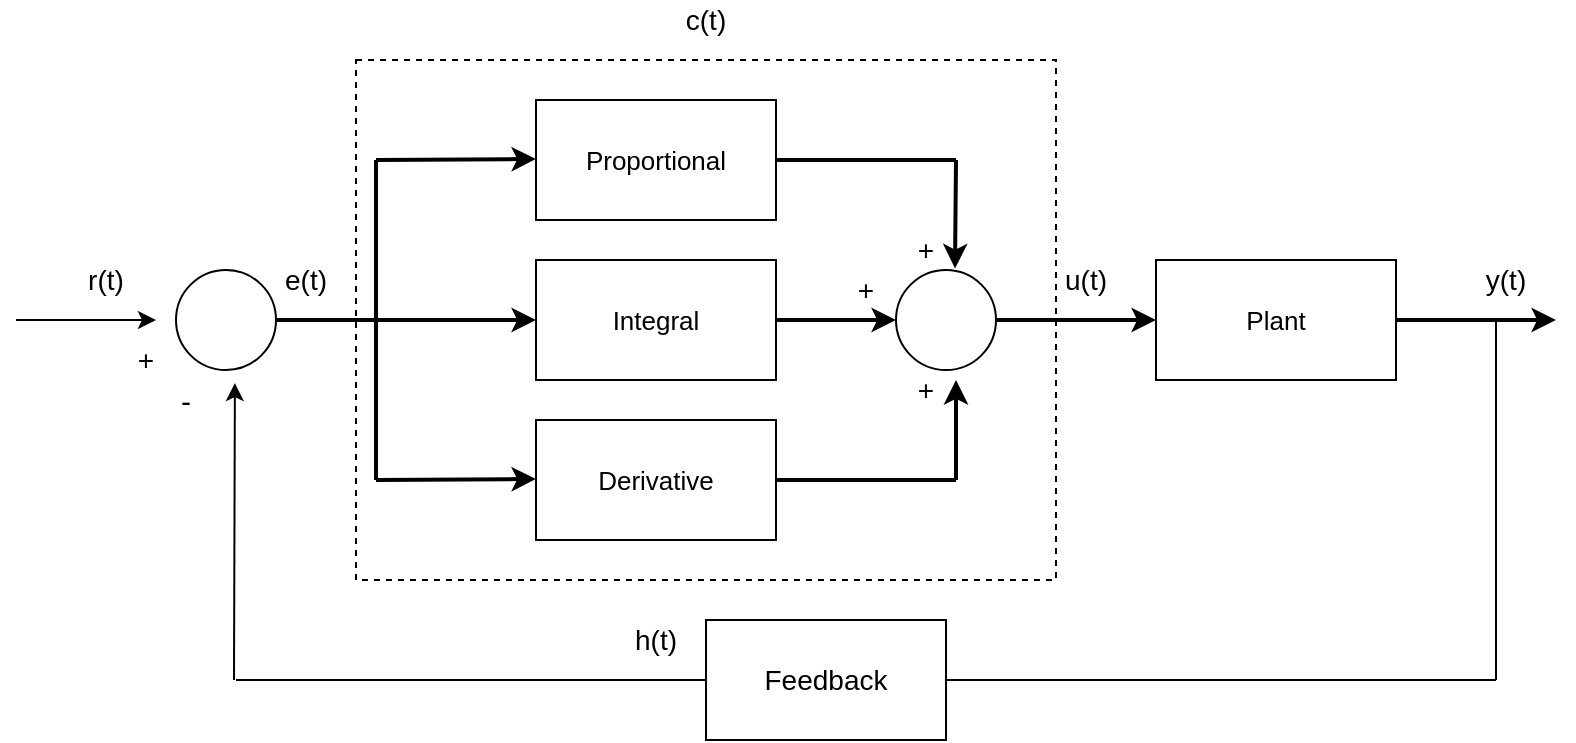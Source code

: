 <mxfile version="14.4.2" type="github">
  <diagram id="q8g100Bj4Fh_7mA7GeQ9" name="Page-1">
    <mxGraphModel dx="1729" dy="691" grid="1" gridSize="10" guides="1" tooltips="1" connect="1" arrows="1" fold="1" page="1" pageScale="1" pageWidth="850" pageHeight="1100" math="0" shadow="0">
      <root>
        <mxCell id="0" />
        <mxCell id="1" parent="0" />
        <mxCell id="KAjBXZ0OAR34AkEnUGPM-18" value="" style="rounded=0;whiteSpace=wrap;html=1;dashed=1;" vertex="1" parent="1">
          <mxGeometry x="190" y="150" width="350" height="260" as="geometry" />
        </mxCell>
        <mxCell id="KAjBXZ0OAR34AkEnUGPM-1" value="" style="endArrow=classic;html=1;" edge="1" parent="1">
          <mxGeometry width="50" height="50" relative="1" as="geometry">
            <mxPoint x="20" y="280" as="sourcePoint" />
            <mxPoint x="90" y="280" as="targetPoint" />
          </mxGeometry>
        </mxCell>
        <mxCell id="KAjBXZ0OAR34AkEnUGPM-2" value="" style="ellipse;whiteSpace=wrap;html=1;aspect=fixed;" vertex="1" parent="1">
          <mxGeometry x="100" y="255" width="50" height="50" as="geometry" />
        </mxCell>
        <mxCell id="KAjBXZ0OAR34AkEnUGPM-4" value="&lt;font style=&quot;font-size: 14px&quot;&gt;+&lt;/font&gt;" style="text;html=1;strokeColor=none;fillColor=none;align=center;verticalAlign=middle;whiteSpace=wrap;rounded=0;" vertex="1" parent="1">
          <mxGeometry x="70" y="290" width="30" height="20" as="geometry" />
        </mxCell>
        <mxCell id="KAjBXZ0OAR34AkEnUGPM-5" value="&lt;font style=&quot;font-size: 15px&quot;&gt;-&lt;/font&gt;" style="text;html=1;strokeColor=none;fillColor=none;align=center;verticalAlign=middle;whiteSpace=wrap;rounded=0;" vertex="1" parent="1">
          <mxGeometry x="90" y="310" width="30" height="20" as="geometry" />
        </mxCell>
        <mxCell id="KAjBXZ0OAR34AkEnUGPM-7" value="" style="endArrow=classic;html=1;exitX=1;exitY=0.5;exitDx=0;exitDy=0;strokeWidth=2;" edge="1" parent="1" source="KAjBXZ0OAR34AkEnUGPM-2">
          <mxGeometry width="50" height="50" relative="1" as="geometry">
            <mxPoint x="200" y="280" as="sourcePoint" />
            <mxPoint x="280" y="280" as="targetPoint" />
          </mxGeometry>
        </mxCell>
        <mxCell id="KAjBXZ0OAR34AkEnUGPM-27" value="" style="edgeStyle=orthogonalEdgeStyle;rounded=0;jumpSize=6;orthogonalLoop=1;jettySize=auto;html=1;strokeWidth=2;" edge="1" parent="1" source="KAjBXZ0OAR34AkEnUGPM-9" target="KAjBXZ0OAR34AkEnUGPM-26">
          <mxGeometry relative="1" as="geometry" />
        </mxCell>
        <mxCell id="KAjBXZ0OAR34AkEnUGPM-9" value="&lt;font style=&quot;font-size: 13px&quot;&gt;Integral&lt;/font&gt;" style="rounded=0;whiteSpace=wrap;html=1;" vertex="1" parent="1">
          <mxGeometry x="280" y="250" width="120" height="60" as="geometry" />
        </mxCell>
        <mxCell id="KAjBXZ0OAR34AkEnUGPM-10" value="&lt;font style=&quot;font-size: 13px&quot;&gt;Proportional&lt;/font&gt;" style="rounded=0;whiteSpace=wrap;html=1;" vertex="1" parent="1">
          <mxGeometry x="280" y="170" width="120" height="60" as="geometry" />
        </mxCell>
        <mxCell id="KAjBXZ0OAR34AkEnUGPM-11" value="&lt;font style=&quot;font-size: 13px&quot;&gt;Derivative&lt;/font&gt;" style="rounded=0;whiteSpace=wrap;html=1;" vertex="1" parent="1">
          <mxGeometry x="280" y="330" width="120" height="60" as="geometry" />
        </mxCell>
        <mxCell id="KAjBXZ0OAR34AkEnUGPM-13" value="" style="endArrow=classic;html=1;strokeWidth=2;entryX=-0.05;entryY=0.5;entryDx=0;entryDy=0;entryPerimeter=0;" edge="1" parent="1">
          <mxGeometry width="50" height="50" relative="1" as="geometry">
            <mxPoint x="200" y="200" as="sourcePoint" />
            <mxPoint x="280" y="199.5" as="targetPoint" />
          </mxGeometry>
        </mxCell>
        <mxCell id="KAjBXZ0OAR34AkEnUGPM-14" value="" style="endArrow=classic;html=1;strokeWidth=2;entryX=-0.05;entryY=0.5;entryDx=0;entryDy=0;entryPerimeter=0;" edge="1" parent="1">
          <mxGeometry width="50" height="50" relative="1" as="geometry">
            <mxPoint x="200" y="360" as="sourcePoint" />
            <mxPoint x="280" y="359.5" as="targetPoint" />
          </mxGeometry>
        </mxCell>
        <mxCell id="KAjBXZ0OAR34AkEnUGPM-15" value="" style="endArrow=none;html=1;strokeWidth=2;" edge="1" parent="1">
          <mxGeometry width="50" height="50" relative="1" as="geometry">
            <mxPoint x="200" y="360" as="sourcePoint" />
            <mxPoint x="200" y="200" as="targetPoint" />
          </mxGeometry>
        </mxCell>
        <mxCell id="KAjBXZ0OAR34AkEnUGPM-22" value="" style="endArrow=classic;html=1;strokeWidth=2;" edge="1" parent="1">
          <mxGeometry width="50" height="50" relative="1" as="geometry">
            <mxPoint x="490" y="360" as="sourcePoint" />
            <mxPoint x="490" y="310" as="targetPoint" />
          </mxGeometry>
        </mxCell>
        <mxCell id="KAjBXZ0OAR34AkEnUGPM-24" value="" style="endArrow=none;html=1;strokeWidth=2;exitX=1;exitY=0.5;exitDx=0;exitDy=0;jumpSize=6;" edge="1" parent="1" source="KAjBXZ0OAR34AkEnUGPM-11">
          <mxGeometry width="50" height="50" relative="1" as="geometry">
            <mxPoint x="320" y="330" as="sourcePoint" />
            <mxPoint x="490" y="360" as="targetPoint" />
          </mxGeometry>
        </mxCell>
        <mxCell id="KAjBXZ0OAR34AkEnUGPM-26" value="" style="ellipse;whiteSpace=wrap;html=1;aspect=fixed;" vertex="1" parent="1">
          <mxGeometry x="460" y="255" width="50" height="50" as="geometry" />
        </mxCell>
        <mxCell id="KAjBXZ0OAR34AkEnUGPM-28" value="" style="endArrow=classic;html=1;strokeWidth=2;entryX=0.59;entryY=-0.016;entryDx=0;entryDy=0;entryPerimeter=0;" edge="1" parent="1" target="KAjBXZ0OAR34AkEnUGPM-26">
          <mxGeometry width="50" height="50" relative="1" as="geometry">
            <mxPoint x="490" y="200" as="sourcePoint" />
            <mxPoint x="430" y="200" as="targetPoint" />
          </mxGeometry>
        </mxCell>
        <mxCell id="KAjBXZ0OAR34AkEnUGPM-29" value="" style="endArrow=none;html=1;strokeWidth=2;exitX=1;exitY=0.5;exitDx=0;exitDy=0;" edge="1" parent="1" source="KAjBXZ0OAR34AkEnUGPM-10">
          <mxGeometry width="50" height="50" relative="1" as="geometry">
            <mxPoint x="440" y="260" as="sourcePoint" />
            <mxPoint x="490" y="200" as="targetPoint" />
          </mxGeometry>
        </mxCell>
        <mxCell id="KAjBXZ0OAR34AkEnUGPM-30" value="&lt;font style=&quot;font-size: 14px&quot;&gt;+&lt;/font&gt;" style="text;html=1;strokeColor=none;fillColor=none;align=center;verticalAlign=middle;whiteSpace=wrap;rounded=0;" vertex="1" parent="1">
          <mxGeometry x="460" y="235" width="30" height="20" as="geometry" />
        </mxCell>
        <mxCell id="KAjBXZ0OAR34AkEnUGPM-31" value="&lt;font style=&quot;font-size: 14px&quot;&gt;+&lt;/font&gt;" style="text;html=1;strokeColor=none;fillColor=none;align=center;verticalAlign=middle;whiteSpace=wrap;rounded=0;" vertex="1" parent="1">
          <mxGeometry x="430" y="255" width="30" height="20" as="geometry" />
        </mxCell>
        <mxCell id="KAjBXZ0OAR34AkEnUGPM-32" value="&lt;font style=&quot;font-size: 14px&quot;&gt;+&lt;/font&gt;" style="text;html=1;strokeColor=none;fillColor=none;align=center;verticalAlign=middle;whiteSpace=wrap;rounded=0;" vertex="1" parent="1">
          <mxGeometry x="460" y="305" width="30" height="20" as="geometry" />
        </mxCell>
        <mxCell id="KAjBXZ0OAR34AkEnUGPM-33" value="" style="endArrow=classic;html=1;strokeWidth=2;entryX=0;entryY=0.5;entryDx=0;entryDy=0;" edge="1" parent="1" target="KAjBXZ0OAR34AkEnUGPM-36">
          <mxGeometry width="50" height="50" relative="1" as="geometry">
            <mxPoint x="510" y="280" as="sourcePoint" />
            <mxPoint x="580" y="280" as="targetPoint" />
          </mxGeometry>
        </mxCell>
        <mxCell id="KAjBXZ0OAR34AkEnUGPM-36" value="&lt;font style=&quot;font-size: 13px&quot;&gt;Plant&lt;/font&gt;" style="rounded=0;whiteSpace=wrap;html=1;" vertex="1" parent="1">
          <mxGeometry x="590" y="250" width="120" height="60" as="geometry" />
        </mxCell>
        <mxCell id="KAjBXZ0OAR34AkEnUGPM-40" value="" style="endArrow=classic;html=1;strokeWidth=2;" edge="1" parent="1">
          <mxGeometry width="50" height="50" relative="1" as="geometry">
            <mxPoint x="710" y="280" as="sourcePoint" />
            <mxPoint x="790" y="280" as="targetPoint" />
          </mxGeometry>
        </mxCell>
        <mxCell id="KAjBXZ0OAR34AkEnUGPM-41" value="" style="endArrow=none;html=1;strokeWidth=1;" edge="1" parent="1">
          <mxGeometry width="50" height="50" relative="1" as="geometry">
            <mxPoint x="760" y="460" as="sourcePoint" />
            <mxPoint x="760" y="280" as="targetPoint" />
          </mxGeometry>
        </mxCell>
        <mxCell id="KAjBXZ0OAR34AkEnUGPM-42" value="" style="endArrow=none;html=1;strokeWidth=1;" edge="1" parent="1" source="KAjBXZ0OAR34AkEnUGPM-51">
          <mxGeometry width="50" height="50" relative="1" as="geometry">
            <mxPoint x="130" y="460" as="sourcePoint" />
            <mxPoint x="760" y="460" as="targetPoint" />
          </mxGeometry>
        </mxCell>
        <mxCell id="KAjBXZ0OAR34AkEnUGPM-43" value="" style="endArrow=classic;html=1;strokeWidth=1;entryX=0.589;entryY=1.131;entryDx=0;entryDy=0;entryPerimeter=0;" edge="1" parent="1" target="KAjBXZ0OAR34AkEnUGPM-2">
          <mxGeometry width="50" height="50" relative="1" as="geometry">
            <mxPoint x="129" y="460" as="sourcePoint" />
            <mxPoint x="300" y="270" as="targetPoint" />
          </mxGeometry>
        </mxCell>
        <mxCell id="KAjBXZ0OAR34AkEnUGPM-45" value="&lt;font style=&quot;font-size: 14px&quot;&gt;r(t)&lt;/font&gt;" style="text;html=1;strokeColor=none;fillColor=none;align=center;verticalAlign=middle;whiteSpace=wrap;rounded=0;" vertex="1" parent="1">
          <mxGeometry x="50" y="250" width="30" height="20" as="geometry" />
        </mxCell>
        <mxCell id="KAjBXZ0OAR34AkEnUGPM-46" value="&lt;font style=&quot;font-size: 14px&quot;&gt;u(t)&lt;/font&gt;" style="text;html=1;strokeColor=none;fillColor=none;align=center;verticalAlign=middle;whiteSpace=wrap;rounded=0;" vertex="1" parent="1">
          <mxGeometry x="540" y="250" width="30" height="20" as="geometry" />
        </mxCell>
        <mxCell id="KAjBXZ0OAR34AkEnUGPM-47" value="&lt;font style=&quot;font-size: 14px&quot;&gt;h(t)&lt;/font&gt;" style="text;html=1;strokeColor=none;fillColor=none;align=center;verticalAlign=middle;whiteSpace=wrap;rounded=0;" vertex="1" parent="1">
          <mxGeometry x="325" y="430" width="30" height="20" as="geometry" />
        </mxCell>
        <mxCell id="KAjBXZ0OAR34AkEnUGPM-48" value="&lt;font style=&quot;font-size: 14px&quot;&gt;c(t)&lt;/font&gt;" style="text;html=1;strokeColor=none;fillColor=none;align=center;verticalAlign=middle;whiteSpace=wrap;rounded=0;" vertex="1" parent="1">
          <mxGeometry x="350" y="120" width="30" height="20" as="geometry" />
        </mxCell>
        <mxCell id="KAjBXZ0OAR34AkEnUGPM-49" value="&lt;font style=&quot;font-size: 14px&quot;&gt;y(t)&lt;/font&gt;" style="text;html=1;strokeColor=none;fillColor=none;align=center;verticalAlign=middle;whiteSpace=wrap;rounded=0;" vertex="1" parent="1">
          <mxGeometry x="750" y="250" width="30" height="20" as="geometry" />
        </mxCell>
        <mxCell id="KAjBXZ0OAR34AkEnUGPM-51" value="&lt;font style=&quot;font-size: 14px&quot;&gt;Feedback&lt;/font&gt;" style="rounded=0;whiteSpace=wrap;html=1;" vertex="1" parent="1">
          <mxGeometry x="365" y="430" width="120" height="60" as="geometry" />
        </mxCell>
        <mxCell id="KAjBXZ0OAR34AkEnUGPM-52" value="" style="endArrow=none;html=1;strokeWidth=1;" edge="1" parent="1" target="KAjBXZ0OAR34AkEnUGPM-51">
          <mxGeometry width="50" height="50" relative="1" as="geometry">
            <mxPoint x="130" y="460" as="sourcePoint" />
            <mxPoint x="760" y="460" as="targetPoint" />
          </mxGeometry>
        </mxCell>
        <mxCell id="KAjBXZ0OAR34AkEnUGPM-53" value="&lt;font style=&quot;font-size: 14px&quot;&gt;e(t)&lt;/font&gt;" style="text;html=1;strokeColor=none;fillColor=none;align=center;verticalAlign=middle;whiteSpace=wrap;rounded=0;" vertex="1" parent="1">
          <mxGeometry x="150" y="250" width="30" height="20" as="geometry" />
        </mxCell>
      </root>
    </mxGraphModel>
  </diagram>
</mxfile>
